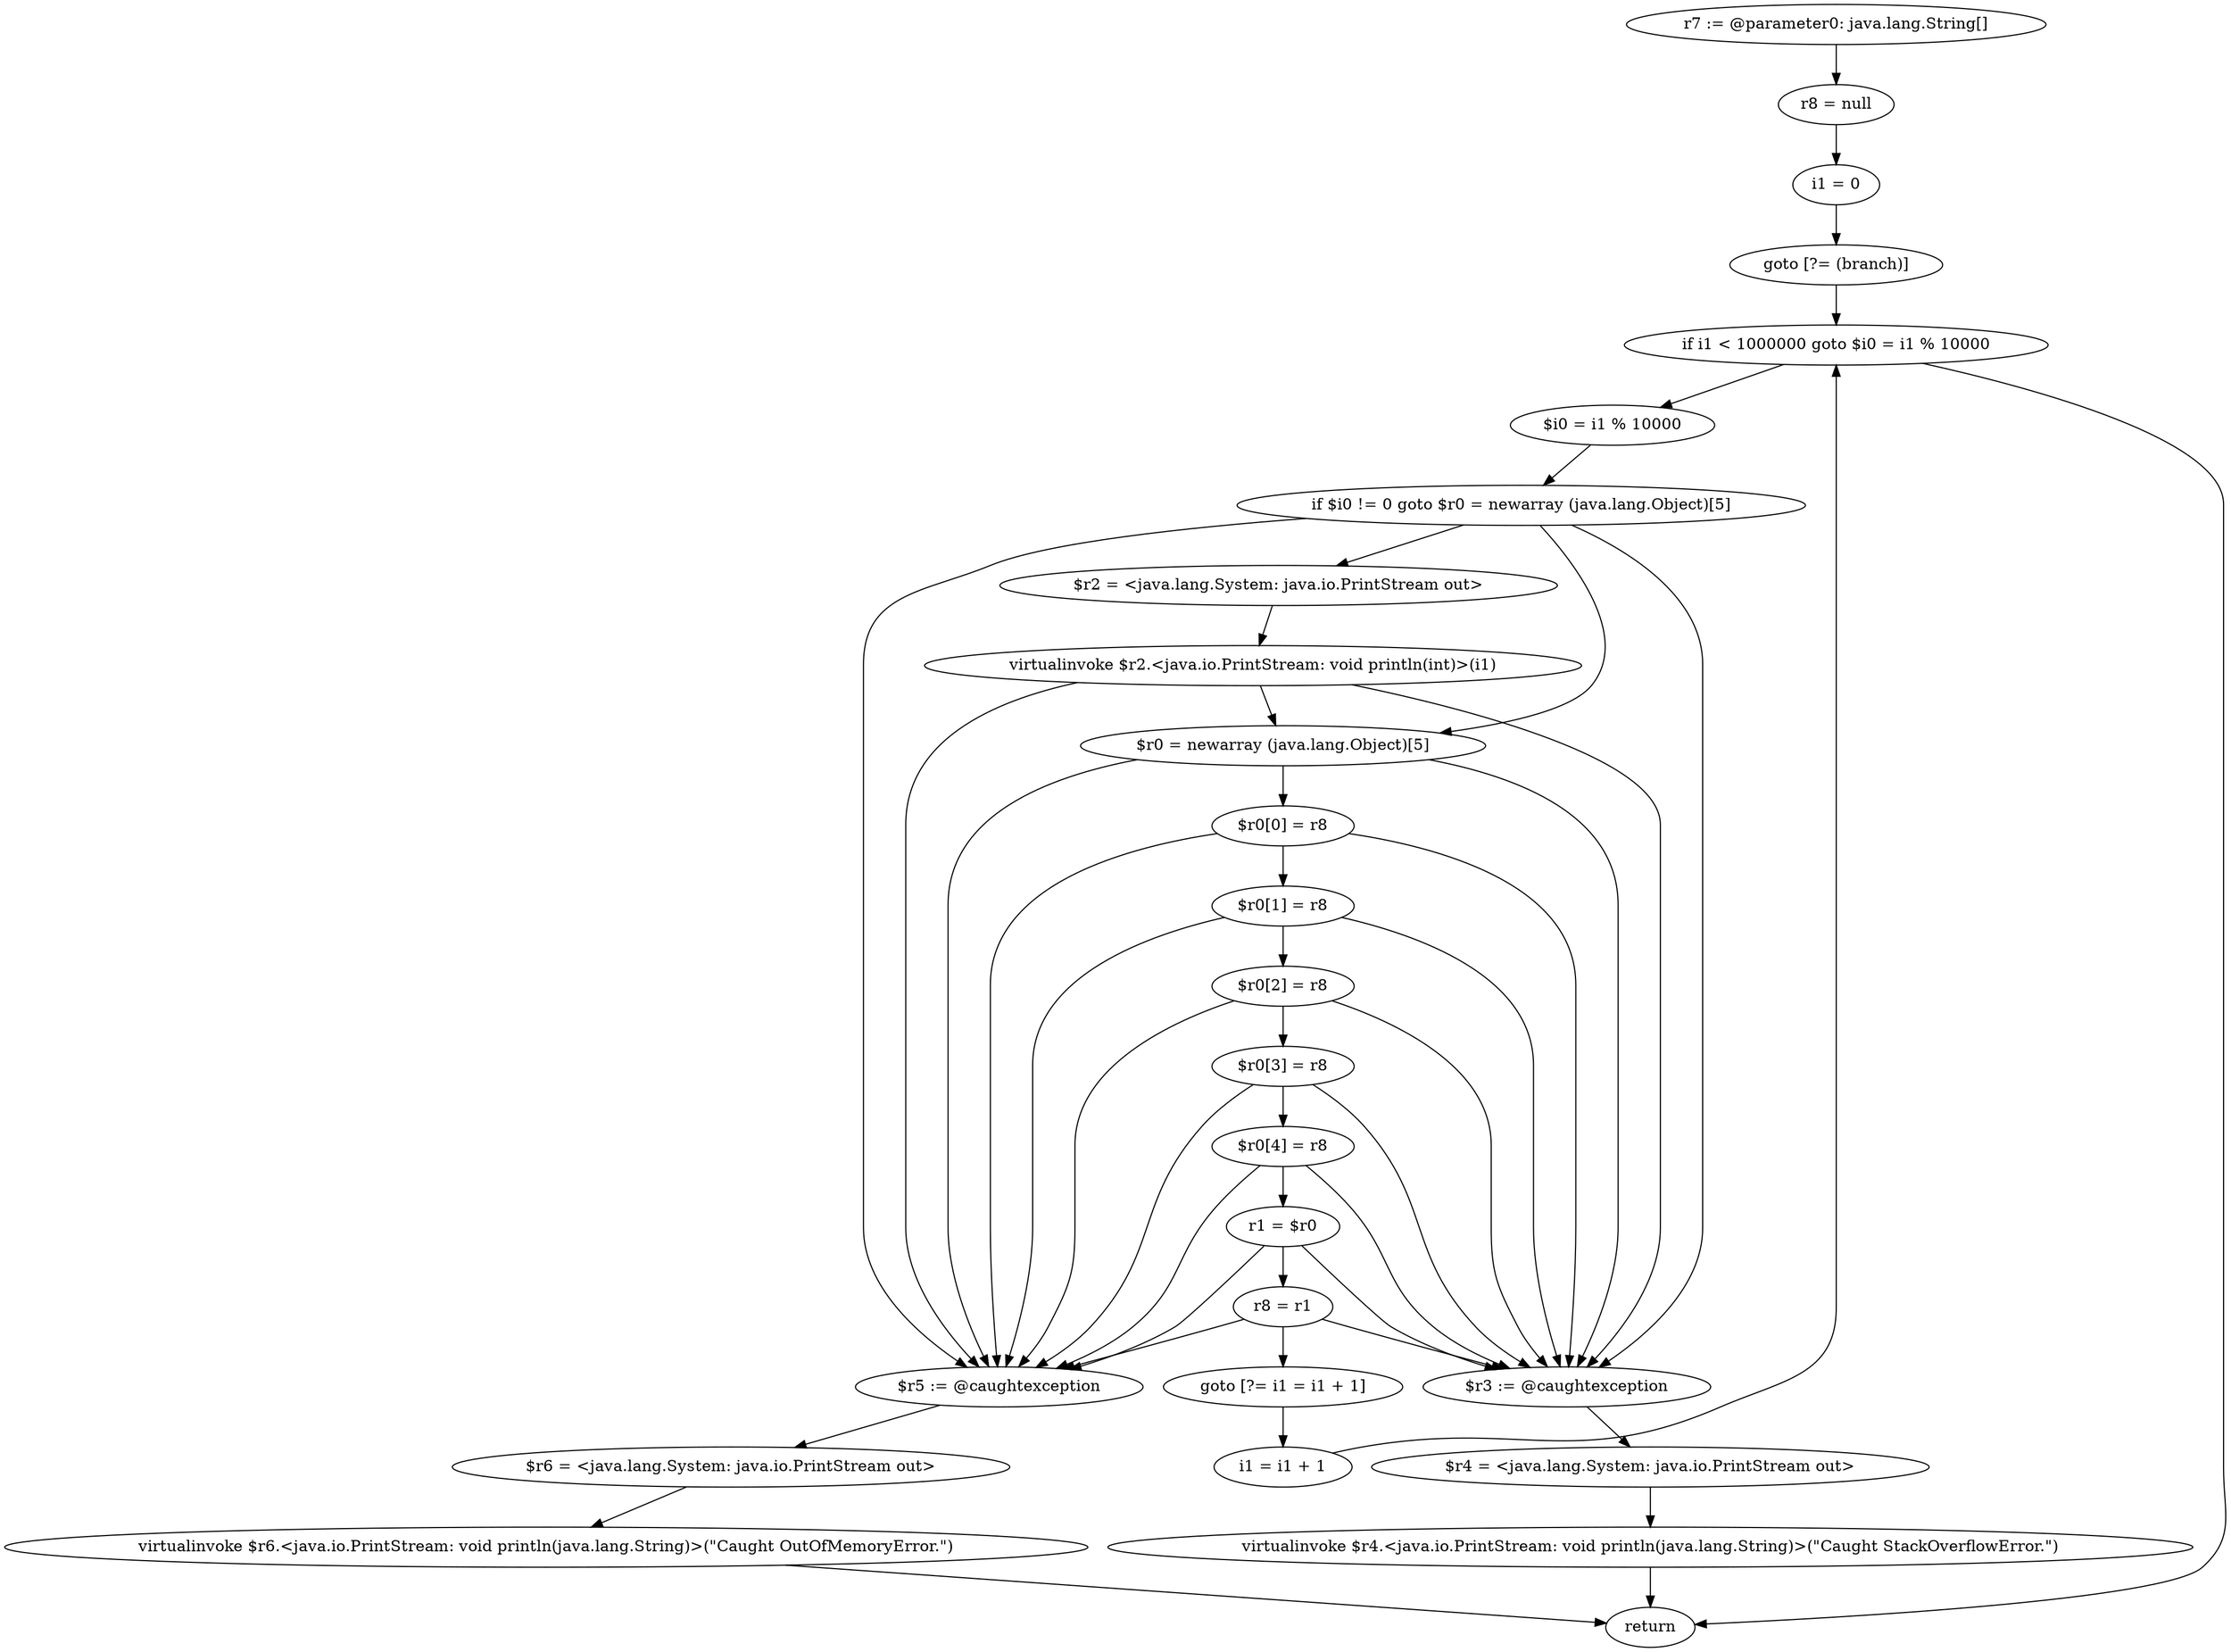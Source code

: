 digraph "unitGraph" {
    "r7 := @parameter0: java.lang.String[]"
    "r8 = null"
    "i1 = 0"
    "goto [?= (branch)]"
    "$i0 = i1 % 10000"
    "if $i0 != 0 goto $r0 = newarray (java.lang.Object)[5]"
    "$r2 = <java.lang.System: java.io.PrintStream out>"
    "virtualinvoke $r2.<java.io.PrintStream: void println(int)>(i1)"
    "$r0 = newarray (java.lang.Object)[5]"
    "$r0[0] = r8"
    "$r0[1] = r8"
    "$r0[2] = r8"
    "$r0[3] = r8"
    "$r0[4] = r8"
    "r1 = $r0"
    "r8 = r1"
    "goto [?= i1 = i1 + 1]"
    "$r5 := @caughtexception"
    "$r6 = <java.lang.System: java.io.PrintStream out>"
    "virtualinvoke $r6.<java.io.PrintStream: void println(java.lang.String)>(\"Caught OutOfMemoryError.\")"
    "return"
    "$r3 := @caughtexception"
    "$r4 = <java.lang.System: java.io.PrintStream out>"
    "virtualinvoke $r4.<java.io.PrintStream: void println(java.lang.String)>(\"Caught StackOverflowError.\")"
    "i1 = i1 + 1"
    "if i1 < 1000000 goto $i0 = i1 % 10000"
    "r7 := @parameter0: java.lang.String[]"->"r8 = null";
    "r8 = null"->"i1 = 0";
    "i1 = 0"->"goto [?= (branch)]";
    "goto [?= (branch)]"->"if i1 < 1000000 goto $i0 = i1 % 10000";
    "$i0 = i1 % 10000"->"if $i0 != 0 goto $r0 = newarray (java.lang.Object)[5]";
    "if $i0 != 0 goto $r0 = newarray (java.lang.Object)[5]"->"$r2 = <java.lang.System: java.io.PrintStream out>";
    "if $i0 != 0 goto $r0 = newarray (java.lang.Object)[5]"->"$r0 = newarray (java.lang.Object)[5]";
    "if $i0 != 0 goto $r0 = newarray (java.lang.Object)[5]"->"$r5 := @caughtexception";
    "if $i0 != 0 goto $r0 = newarray (java.lang.Object)[5]"->"$r3 := @caughtexception";
    "$r2 = <java.lang.System: java.io.PrintStream out>"->"virtualinvoke $r2.<java.io.PrintStream: void println(int)>(i1)";
    "virtualinvoke $r2.<java.io.PrintStream: void println(int)>(i1)"->"$r5 := @caughtexception";
    "virtualinvoke $r2.<java.io.PrintStream: void println(int)>(i1)"->"$r3 := @caughtexception";
    "virtualinvoke $r2.<java.io.PrintStream: void println(int)>(i1)"->"$r0 = newarray (java.lang.Object)[5]";
    "$r0 = newarray (java.lang.Object)[5]"->"$r5 := @caughtexception";
    "$r0 = newarray (java.lang.Object)[5]"->"$r3 := @caughtexception";
    "$r0 = newarray (java.lang.Object)[5]"->"$r0[0] = r8";
    "$r0[0] = r8"->"$r5 := @caughtexception";
    "$r0[0] = r8"->"$r3 := @caughtexception";
    "$r0[0] = r8"->"$r0[1] = r8";
    "$r0[1] = r8"->"$r5 := @caughtexception";
    "$r0[1] = r8"->"$r3 := @caughtexception";
    "$r0[1] = r8"->"$r0[2] = r8";
    "$r0[2] = r8"->"$r5 := @caughtexception";
    "$r0[2] = r8"->"$r3 := @caughtexception";
    "$r0[2] = r8"->"$r0[3] = r8";
    "$r0[3] = r8"->"$r5 := @caughtexception";
    "$r0[3] = r8"->"$r3 := @caughtexception";
    "$r0[3] = r8"->"$r0[4] = r8";
    "$r0[4] = r8"->"$r5 := @caughtexception";
    "$r0[4] = r8"->"$r3 := @caughtexception";
    "$r0[4] = r8"->"r1 = $r0";
    "r1 = $r0"->"$r5 := @caughtexception";
    "r1 = $r0"->"$r3 := @caughtexception";
    "r1 = $r0"->"r8 = r1";
    "r8 = r1"->"$r5 := @caughtexception";
    "r8 = r1"->"$r3 := @caughtexception";
    "r8 = r1"->"goto [?= i1 = i1 + 1]";
    "goto [?= i1 = i1 + 1]"->"i1 = i1 + 1";
    "$r5 := @caughtexception"->"$r6 = <java.lang.System: java.io.PrintStream out>";
    "$r6 = <java.lang.System: java.io.PrintStream out>"->"virtualinvoke $r6.<java.io.PrintStream: void println(java.lang.String)>(\"Caught OutOfMemoryError.\")";
    "virtualinvoke $r6.<java.io.PrintStream: void println(java.lang.String)>(\"Caught OutOfMemoryError.\")"->"return";
    "$r3 := @caughtexception"->"$r4 = <java.lang.System: java.io.PrintStream out>";
    "$r4 = <java.lang.System: java.io.PrintStream out>"->"virtualinvoke $r4.<java.io.PrintStream: void println(java.lang.String)>(\"Caught StackOverflowError.\")";
    "virtualinvoke $r4.<java.io.PrintStream: void println(java.lang.String)>(\"Caught StackOverflowError.\")"->"return";
    "i1 = i1 + 1"->"if i1 < 1000000 goto $i0 = i1 % 10000";
    "if i1 < 1000000 goto $i0 = i1 % 10000"->"return";
    "if i1 < 1000000 goto $i0 = i1 % 10000"->"$i0 = i1 % 10000";
}
